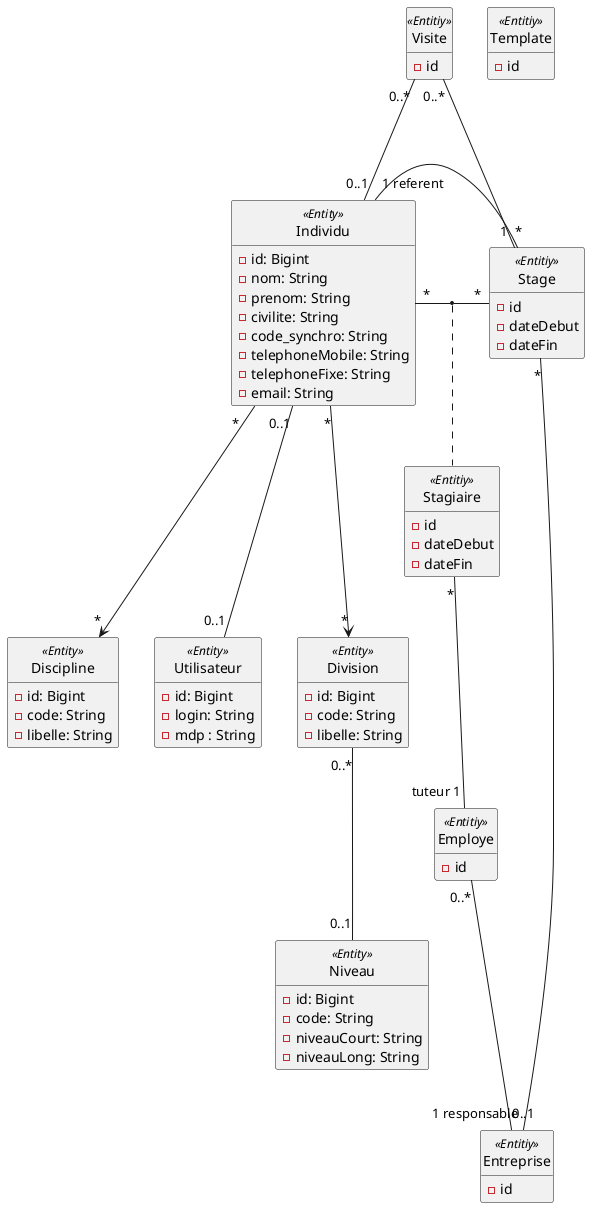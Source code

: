 @startuml

class Individu << Entity >> {
  - id: Bigint
  - nom: String
  - prenom: String
  - civilite: String
  - code_synchro: String
  - telephoneMobile: String
  - telephoneFixe: String
  - email: String
  + getters() et setters()
  + equals()
  + hashCode()
  + toString()
}

class Utilisateur << Entity >> {
   -id: Bigint
   -login: String
   -mdp : String
   + getters() et setters()
   + equals()
   + hashCode()
   + toString()
}

class Division << Entity >> {
   - id: Bigint
   - code: String
   - libelle: String
   + getters() et setters()
   + equals()
   + hashCode()
   + toString()
}

class Niveau << Entity >> {
   - id: Bigint
   - code: String
   - niveauCourt: String
   - niveauLong: String
   + getters() et setters()
   + equals()
   + hashCode()
   + toString()
}

class Discipline << Entity >> {
   - id: Bigint
   - code: String
   - libelle: String
   + getters() et setters()
   + equals()
   + hashCode()
   + toString()
}

class Stagiaire << Entitiy >> {
   - id
   - dateDebut
   - dateFin
   + getters() et setters()
   + equals()
   + hashCode()
   + toString()
}

class Stage << Entitiy >> {
   - id
   - dateDebut
   - dateFin
   + getters() et setters()
   + equals()
   + hashCode()
   + toString()
}

class Entreprise << Entitiy >> {
   - id
   + getters() et setters()
   + equals()
   + hashCode()
   + toString()
}

class Employe << Entitiy >> {
   - id
   + getters() et setters()
   + equals()
   + hashCode()
   + toString()
}

class Visite << Entitiy >> {
   - id
   + getters() et setters()
   + equals()
   + hashCode()
   + toString()
}

class Template << Entitiy >> {
   - id
   + getters() et setters()
   + equals()
   + hashCode()
   + toString()
}

hide circle
hide methods

Individu  "*" -left--- "*" Stage
(Individu, Stage) .. Stagiaire

Individu "0..1" --- "0..1" Utilisateur
Individu "*" ---> "*" Division
Individu " *   " ---> " * " Discipline
Division "0..*" --- "0..1" Niveau
Visite "0..*" --- "1 " Stage
Visite "0..*" --- "0..1" Individu
Stagiaire "*" --- "tuteur 1" Employe
Employe "0..*" --- "0..1" Entreprise
Stage "*" --- "1 responsable" Entreprise
Stage "*" -left--- "1 referent" Individu
@enduml
